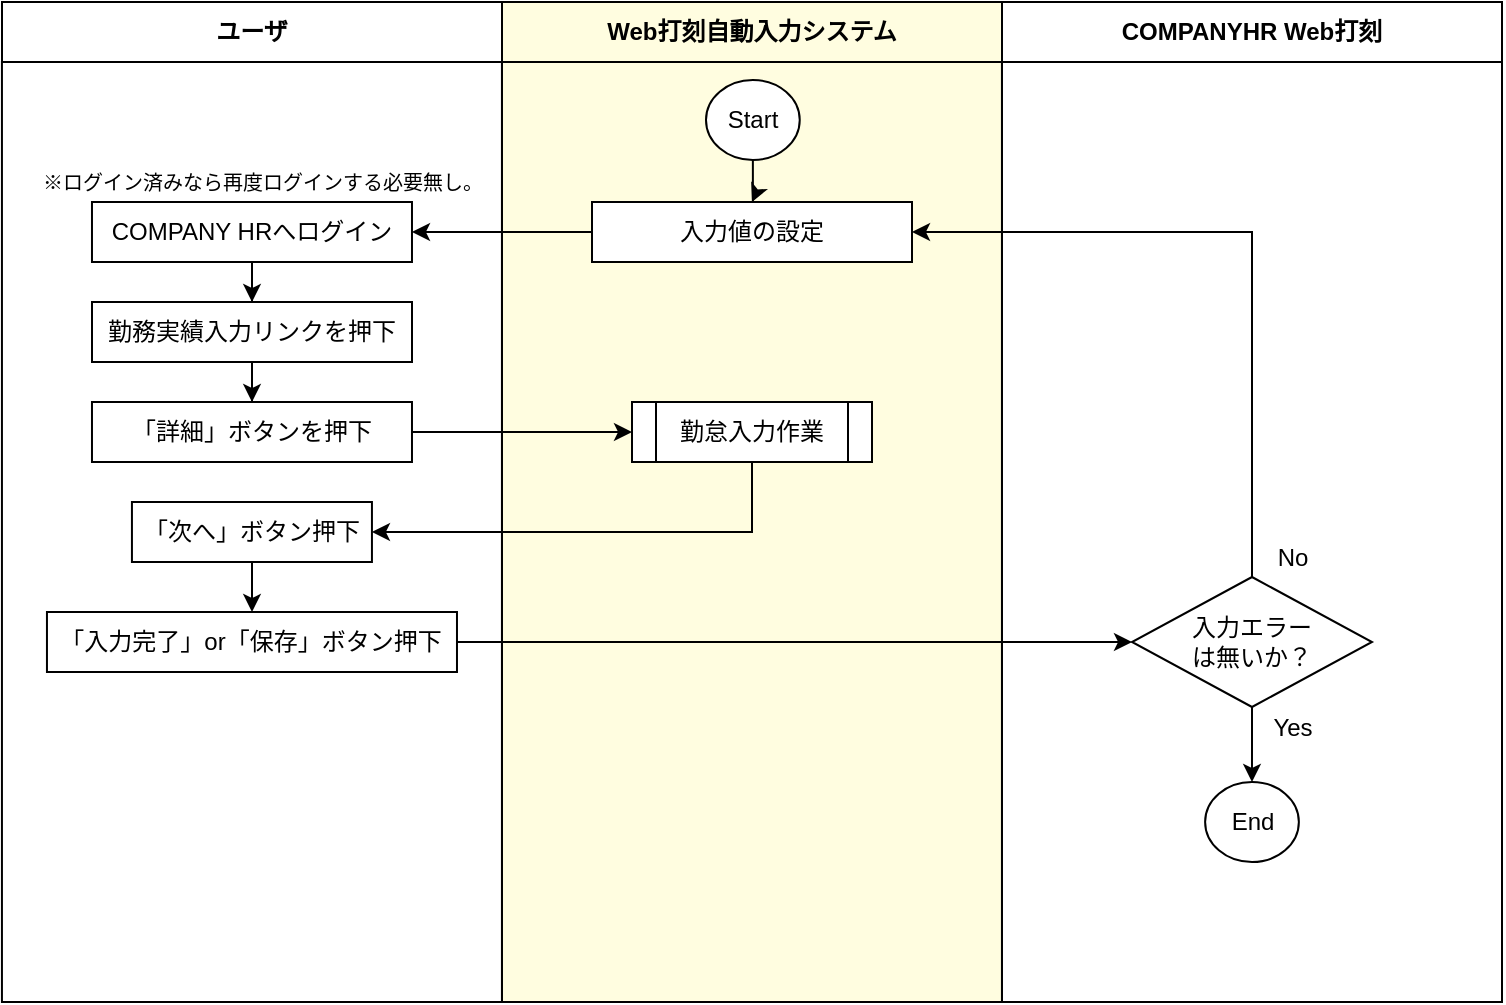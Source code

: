 <mxfile version="13.1.3">
    <diagram id="6hGFLwfOUW9BJ-s0fimq" name="Page-1">
        <mxGraphModel dx="1188" dy="482" grid="1" gridSize="10" guides="1" tooltips="1" connect="1" arrows="1" fold="1" page="1" pageScale="1" pageWidth="750" pageHeight="500" math="0" shadow="0">
            <root>
                <mxCell id="0"/>
                <mxCell id="1" parent="0"/>
                <mxCell id="75" value="" style="rounded=0;whiteSpace=wrap;html=1;" vertex="1" parent="1">
                    <mxGeometry x="500" y="530" width="250" height="470" as="geometry"/>
                </mxCell>
                <mxCell id="74" value="" style="rounded=0;whiteSpace=wrap;html=1;fillColor=#FFFDE0;" vertex="1" parent="1">
                    <mxGeometry x="249.97" y="530" width="250" height="470" as="geometry"/>
                </mxCell>
                <mxCell id="2" value="&lt;b&gt;ユーザ&lt;/b&gt;" style="rounded=0;whiteSpace=wrap;html=1;" parent="1" vertex="1">
                    <mxGeometry y="500" width="250" height="30" as="geometry"/>
                </mxCell>
                <mxCell id="3" value="&lt;b&gt;Web打刻自動入力システム&lt;/b&gt;" style="rounded=0;whiteSpace=wrap;html=1;fillColor=#FFFDE0;" parent="1" vertex="1">
                    <mxGeometry x="250" y="500" width="250" height="30" as="geometry"/>
                </mxCell>
                <mxCell id="5" value="" style="rounded=0;whiteSpace=wrap;html=1;" parent="1" vertex="1">
                    <mxGeometry x="-0.03" y="530" width="250" height="470" as="geometry"/>
                </mxCell>
                <mxCell id="69" style="edgeStyle=orthogonalEdgeStyle;rounded=0;orthogonalLoop=1;jettySize=auto;html=1;entryX=1;entryY=0.5;entryDx=0;entryDy=0;" edge="1" parent="1" source="7" target="20">
                    <mxGeometry relative="1" as="geometry">
                        <Array as="points">
                            <mxPoint x="375" y="765"/>
                        </Array>
                    </mxGeometry>
                </mxCell>
                <mxCell id="7" value="勤怠入力作業" style="shape=process;whiteSpace=wrap;html=1;backgroundOutline=1;" parent="1" vertex="1">
                    <mxGeometry x="315" y="700" width="120" height="30" as="geometry"/>
                </mxCell>
                <mxCell id="62" style="edgeStyle=orthogonalEdgeStyle;rounded=0;orthogonalLoop=1;jettySize=auto;html=1;" edge="1" parent="1" source="8" target="61">
                    <mxGeometry relative="1" as="geometry"/>
                </mxCell>
                <mxCell id="8" value="Start" style="ellipse;whiteSpace=wrap;html=1;" parent="1" vertex="1">
                    <mxGeometry x="352" y="539" width="46.87" height="40" as="geometry"/>
                </mxCell>
                <mxCell id="72" style="edgeStyle=orthogonalEdgeStyle;rounded=0;orthogonalLoop=1;jettySize=auto;html=1;entryX=0.5;entryY=0;entryDx=0;entryDy=0;" edge="1" parent="1" source="10" target="71">
                    <mxGeometry relative="1" as="geometry"/>
                </mxCell>
                <mxCell id="73" style="edgeStyle=orthogonalEdgeStyle;rounded=0;orthogonalLoop=1;jettySize=auto;html=1;entryX=1;entryY=0.5;entryDx=0;entryDy=0;" edge="1" parent="1" source="10" target="61">
                    <mxGeometry relative="1" as="geometry">
                        <mxPoint x="625" y="610" as="targetPoint"/>
                        <Array as="points">
                            <mxPoint x="625" y="615"/>
                        </Array>
                    </mxGeometry>
                </mxCell>
                <mxCell id="10" value="入力エラー&lt;br&gt;は無いか？" style="rhombus;whiteSpace=wrap;html=1;" parent="1" vertex="1">
                    <mxGeometry x="565" y="787.5" width="120" height="65" as="geometry"/>
                </mxCell>
                <mxCell id="44" style="edgeStyle=orthogonalEdgeStyle;rounded=0;orthogonalLoop=1;jettySize=auto;html=1;" parent="1" source="20" target="43" edge="1">
                    <mxGeometry relative="1" as="geometry"/>
                </mxCell>
                <mxCell id="20" value="「次へ」ボタン押下" style="rounded=0;whiteSpace=wrap;html=1;" parent="1" vertex="1">
                    <mxGeometry x="64.97" y="750" width="120" height="30" as="geometry"/>
                </mxCell>
                <mxCell id="37" style="edgeStyle=orthogonalEdgeStyle;rounded=0;orthogonalLoop=1;jettySize=auto;html=1;" parent="1" source="24" target="34" edge="1">
                    <mxGeometry relative="1" as="geometry"/>
                </mxCell>
                <mxCell id="24" value="COMPANY HRへログイン" style="rounded=0;whiteSpace=wrap;html=1;" parent="1" vertex="1">
                    <mxGeometry x="44.99" y="600" width="160" height="30" as="geometry"/>
                </mxCell>
                <mxCell id="28" value="Yes" style="text;html=1;align=center;verticalAlign=middle;resizable=0;points=[];autosize=1;" parent="1" vertex="1">
                    <mxGeometry x="630" y="852.5" width="30" height="20" as="geometry"/>
                </mxCell>
                <mxCell id="29" value="No" style="text;html=1;align=center;verticalAlign=middle;resizable=0;points=[];autosize=1;" parent="1" vertex="1">
                    <mxGeometry x="630" y="767.5" width="30" height="20" as="geometry"/>
                </mxCell>
                <mxCell id="38" style="edgeStyle=orthogonalEdgeStyle;rounded=0;orthogonalLoop=1;jettySize=auto;html=1;exitX=0.5;exitY=1;exitDx=0;exitDy=0;" parent="1" source="34" target="36" edge="1">
                    <mxGeometry relative="1" as="geometry"/>
                </mxCell>
                <mxCell id="34" value="勤務実績入力リンクを押下" style="rounded=0;whiteSpace=wrap;html=1;" parent="1" vertex="1">
                    <mxGeometry x="45.0" y="650" width="160" height="30" as="geometry"/>
                </mxCell>
                <mxCell id="39" style="edgeStyle=orthogonalEdgeStyle;rounded=0;orthogonalLoop=1;jettySize=auto;html=1;" parent="1" source="36" target="7" edge="1">
                    <mxGeometry relative="1" as="geometry"/>
                </mxCell>
                <mxCell id="36" value="「詳細」ボタンを押下" style="rounded=0;whiteSpace=wrap;html=1;" parent="1" vertex="1">
                    <mxGeometry x="44.99" y="700" width="160" height="30" as="geometry"/>
                </mxCell>
                <mxCell id="70" style="edgeStyle=orthogonalEdgeStyle;rounded=0;orthogonalLoop=1;jettySize=auto;html=1;entryX=0;entryY=0.5;entryDx=0;entryDy=0;" edge="1" parent="1" source="43" target="10">
                    <mxGeometry relative="1" as="geometry">
                        <mxPoint x="610" y="820" as="targetPoint"/>
                    </mxGeometry>
                </mxCell>
                <mxCell id="43" value="「入力完了」or「保存」ボタン押下" style="rounded=0;whiteSpace=wrap;html=1;" parent="1" vertex="1">
                    <mxGeometry x="22.48" y="805" width="205.01" height="30" as="geometry"/>
                </mxCell>
                <mxCell id="54" value="&lt;b&gt;COMPANYHR Web打刻&lt;/b&gt;" style="rounded=0;whiteSpace=wrap;html=1;" vertex="1" parent="1">
                    <mxGeometry x="500" y="500" width="250" height="30" as="geometry"/>
                </mxCell>
                <mxCell id="63" style="edgeStyle=orthogonalEdgeStyle;rounded=0;orthogonalLoop=1;jettySize=auto;html=1;entryX=1;entryY=0.5;entryDx=0;entryDy=0;" edge="1" parent="1" source="61" target="24">
                    <mxGeometry relative="1" as="geometry"/>
                </mxCell>
                <mxCell id="61" value="入力値の設定" style="rounded=0;whiteSpace=wrap;html=1;" vertex="1" parent="1">
                    <mxGeometry x="295" y="600" width="160" height="30" as="geometry"/>
                </mxCell>
                <mxCell id="71" value="End" style="ellipse;whiteSpace=wrap;html=1;" vertex="1" parent="1">
                    <mxGeometry x="601.56" y="890" width="46.87" height="40" as="geometry"/>
                </mxCell>
                <mxCell id="76" value="※ログイン済みなら再度ログインする必要無し。" style="text;html=1;align=center;verticalAlign=middle;resizable=0;points=[];autosize=1;fontSize=10;" vertex="1" parent="1">
                    <mxGeometry x="10" y="580" width="240" height="20" as="geometry"/>
                </mxCell>
            </root>
        </mxGraphModel>
    </diagram>
</mxfile>